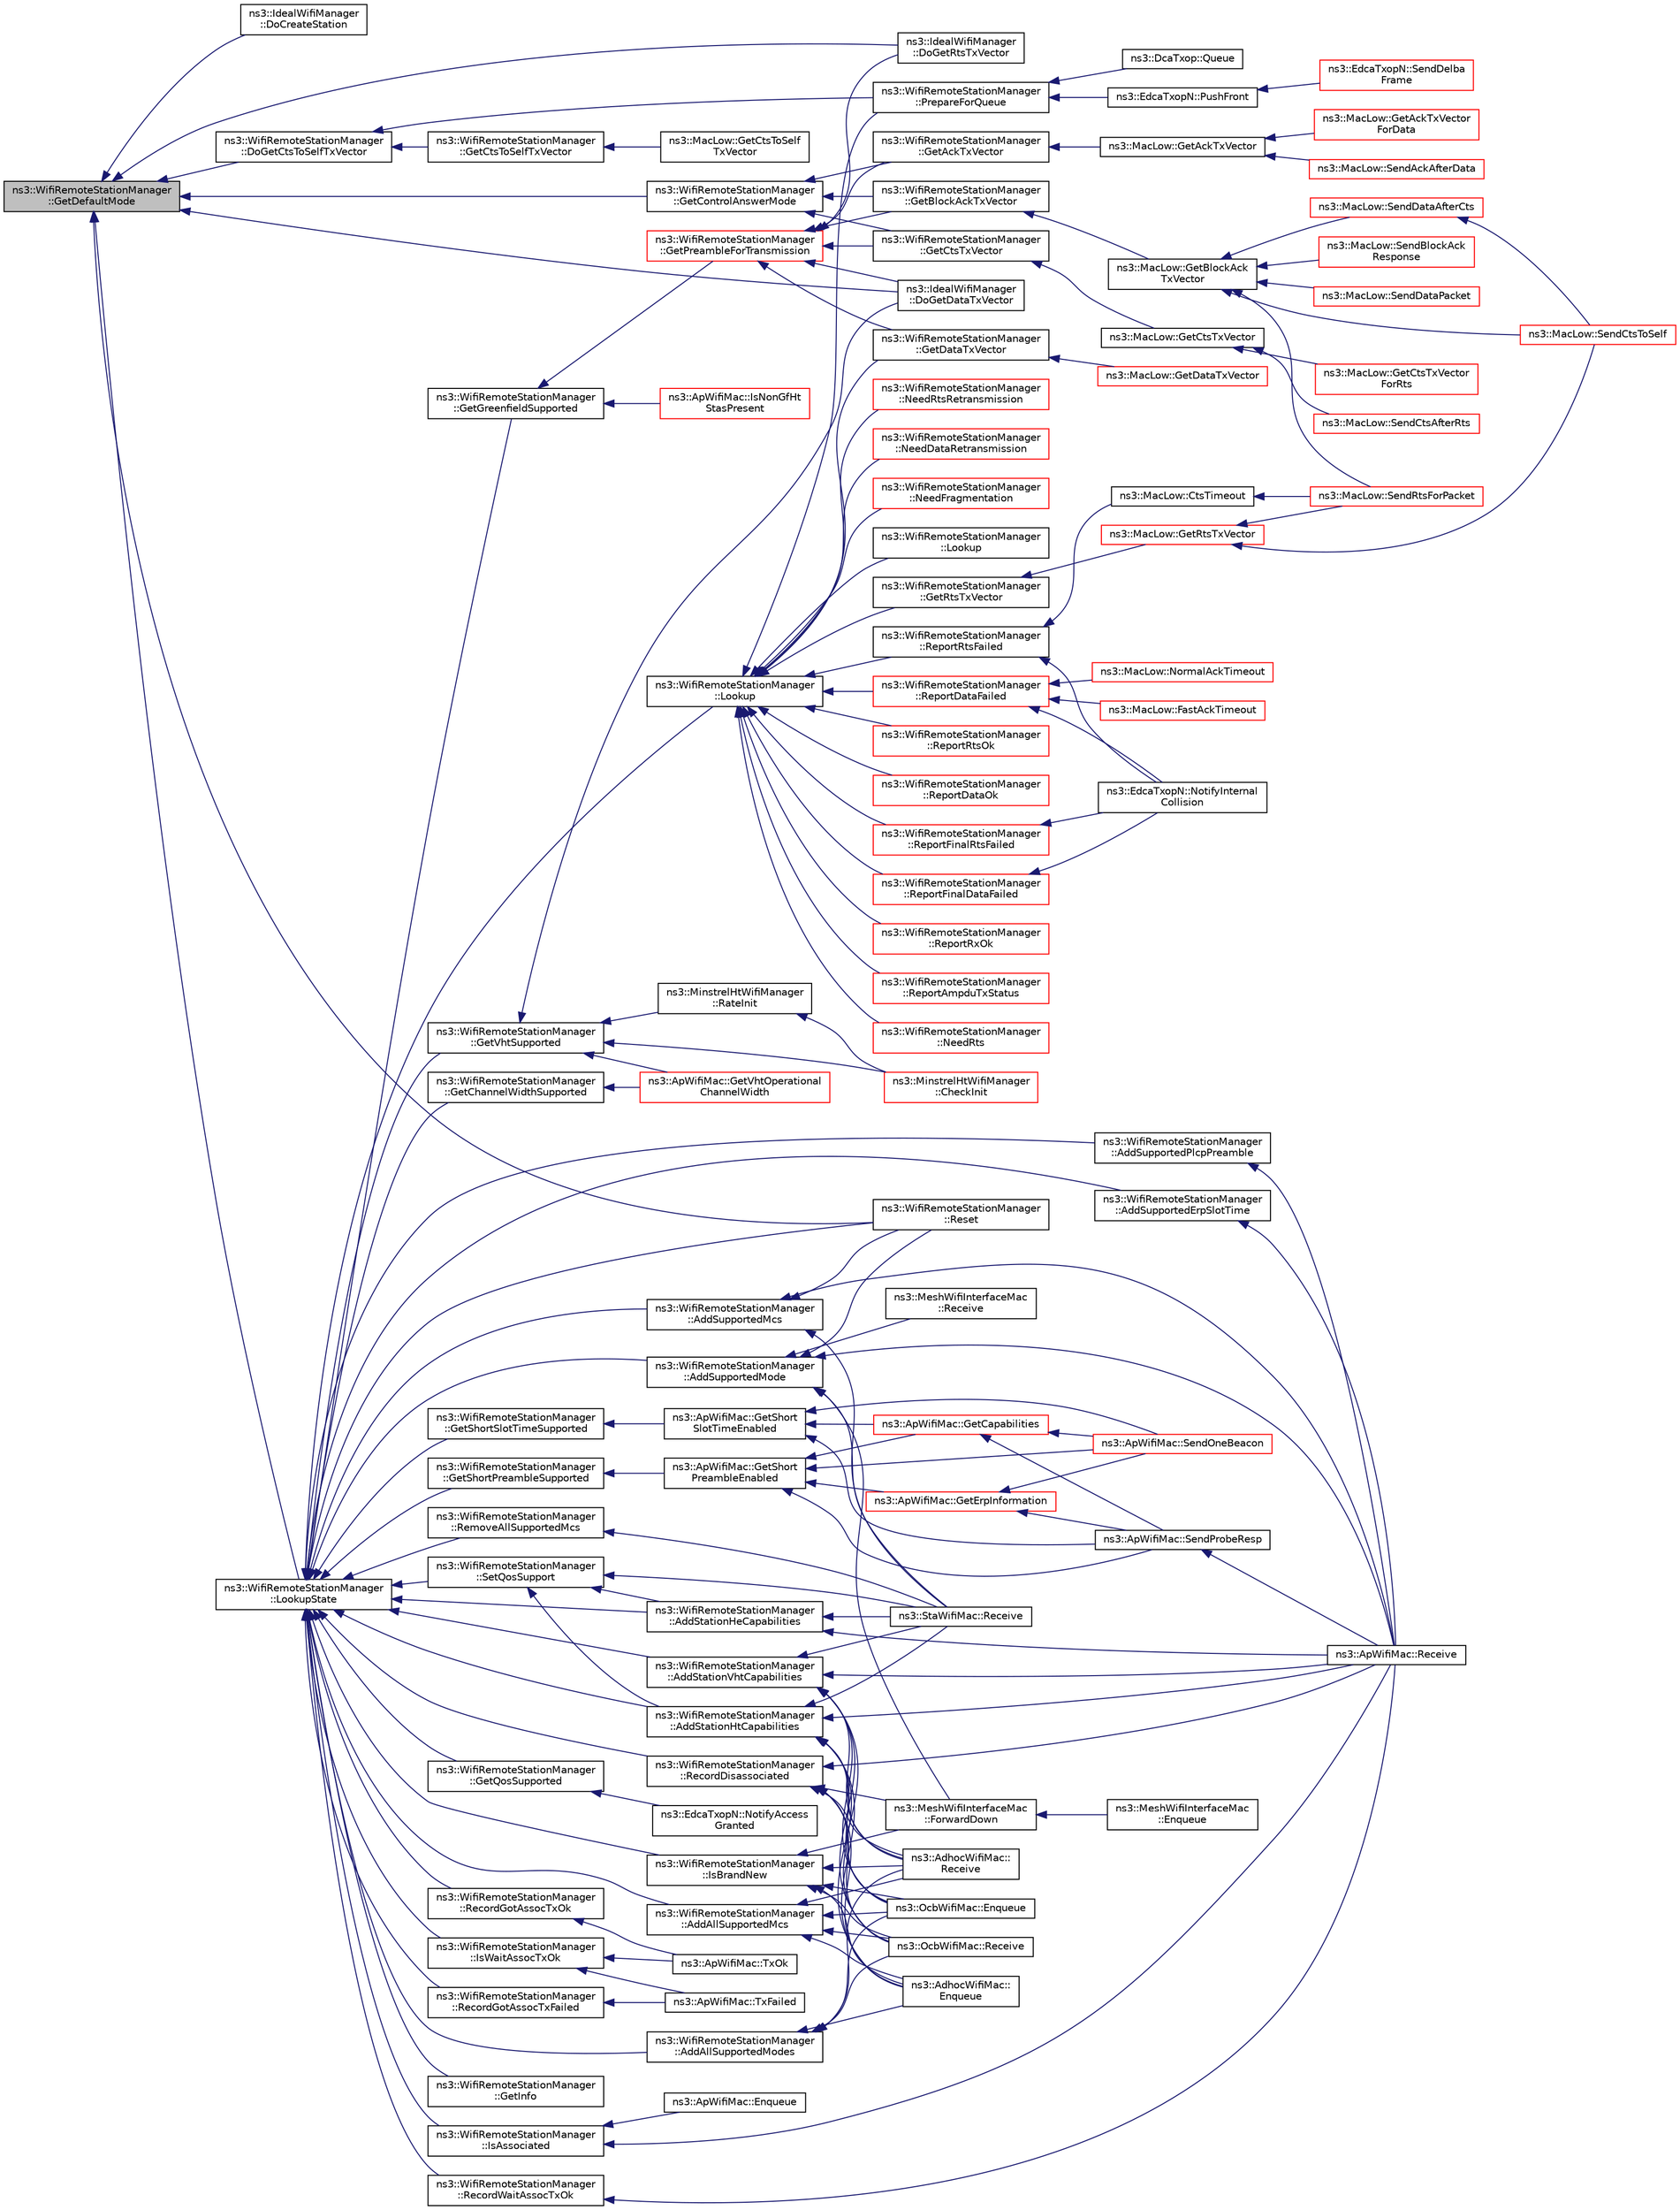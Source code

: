 digraph "ns3::WifiRemoteStationManager::GetDefaultMode"
{
  edge [fontname="Helvetica",fontsize="10",labelfontname="Helvetica",labelfontsize="10"];
  node [fontname="Helvetica",fontsize="10",shape=record];
  rankdir="LR";
  Node1 [label="ns3::WifiRemoteStationManager\l::GetDefaultMode",height=0.2,width=0.4,color="black", fillcolor="grey75", style="filled", fontcolor="black"];
  Node1 -> Node2 [dir="back",color="midnightblue",fontsize="10",style="solid"];
  Node2 [label="ns3::IdealWifiManager\l::DoCreateStation",height=0.2,width=0.4,color="black", fillcolor="white", style="filled",URL="$de/d5e/classns3_1_1IdealWifiManager.html#a9918be4b33fc15e50743ead9bb5a8d17"];
  Node1 -> Node3 [dir="back",color="midnightblue",fontsize="10",style="solid"];
  Node3 [label="ns3::IdealWifiManager\l::DoGetDataTxVector",height=0.2,width=0.4,color="black", fillcolor="white", style="filled",URL="$de/d5e/classns3_1_1IdealWifiManager.html#a2e7570eb1f5cbef1067cfb714e94218e"];
  Node1 -> Node4 [dir="back",color="midnightblue",fontsize="10",style="solid"];
  Node4 [label="ns3::IdealWifiManager\l::DoGetRtsTxVector",height=0.2,width=0.4,color="black", fillcolor="white", style="filled",URL="$de/d5e/classns3_1_1IdealWifiManager.html#ab263f9a1c04747b2c2b55774bf97854a"];
  Node1 -> Node5 [dir="back",color="midnightblue",fontsize="10",style="solid"];
  Node5 [label="ns3::WifiRemoteStationManager\l::Reset",height=0.2,width=0.4,color="black", fillcolor="white", style="filled",URL="$d6/d65/classns3_1_1WifiRemoteStationManager.html#af86b5a6762ddd264176af51442e7b3ed"];
  Node1 -> Node6 [dir="back",color="midnightblue",fontsize="10",style="solid"];
  Node6 [label="ns3::WifiRemoteStationManager\l::DoGetCtsToSelfTxVector",height=0.2,width=0.4,color="black", fillcolor="white", style="filled",URL="$d6/d65/classns3_1_1WifiRemoteStationManager.html#aa8b7470c26610407756a92a5fcb4bf4b"];
  Node6 -> Node7 [dir="back",color="midnightblue",fontsize="10",style="solid"];
  Node7 [label="ns3::WifiRemoteStationManager\l::PrepareForQueue",height=0.2,width=0.4,color="black", fillcolor="white", style="filled",URL="$d6/d65/classns3_1_1WifiRemoteStationManager.html#a4812b9abae368de05cbd1393b7053f90"];
  Node7 -> Node8 [dir="back",color="midnightblue",fontsize="10",style="solid"];
  Node8 [label="ns3::DcaTxop::Queue",height=0.2,width=0.4,color="black", fillcolor="white", style="filled",URL="$d3/d74/classns3_1_1DcaTxop.html#a81822147a9d3f8db1759e4cb5d568f7c"];
  Node7 -> Node9 [dir="back",color="midnightblue",fontsize="10",style="solid"];
  Node9 [label="ns3::EdcaTxopN::PushFront",height=0.2,width=0.4,color="black", fillcolor="white", style="filled",URL="$dc/db8/classns3_1_1EdcaTxopN.html#a4ff1922de0b92b5f6a9104b714d82c0b"];
  Node9 -> Node10 [dir="back",color="midnightblue",fontsize="10",style="solid"];
  Node10 [label="ns3::EdcaTxopN::SendDelba\lFrame",height=0.2,width=0.4,color="red", fillcolor="white", style="filled",URL="$dc/db8/classns3_1_1EdcaTxopN.html#a3a14d846328f0d5447f44d7c2f3c607e"];
  Node6 -> Node11 [dir="back",color="midnightblue",fontsize="10",style="solid"];
  Node11 [label="ns3::WifiRemoteStationManager\l::GetCtsToSelfTxVector",height=0.2,width=0.4,color="black", fillcolor="white", style="filled",URL="$d6/d65/classns3_1_1WifiRemoteStationManager.html#a927bcc3d3c01646eed7a5e9d741c243b"];
  Node11 -> Node12 [dir="back",color="midnightblue",fontsize="10",style="solid"];
  Node12 [label="ns3::MacLow::GetCtsToSelf\lTxVector",height=0.2,width=0.4,color="black", fillcolor="white", style="filled",URL="$d3/da6/classns3_1_1MacLow.html#a9602e7c5294878230767654b61e76e42"];
  Node1 -> Node13 [dir="back",color="midnightblue",fontsize="10",style="solid"];
  Node13 [label="ns3::WifiRemoteStationManager\l::GetControlAnswerMode",height=0.2,width=0.4,color="black", fillcolor="white", style="filled",URL="$d6/d65/classns3_1_1WifiRemoteStationManager.html#aa39d276e0171076b7ebc98b5cb8b0947"];
  Node13 -> Node14 [dir="back",color="midnightblue",fontsize="10",style="solid"];
  Node14 [label="ns3::WifiRemoteStationManager\l::GetCtsTxVector",height=0.2,width=0.4,color="black", fillcolor="white", style="filled",URL="$d6/d65/classns3_1_1WifiRemoteStationManager.html#ab19cddba368c52aae1b48cd7db0ddd61"];
  Node14 -> Node15 [dir="back",color="midnightblue",fontsize="10",style="solid"];
  Node15 [label="ns3::MacLow::GetCtsTxVector",height=0.2,width=0.4,color="black", fillcolor="white", style="filled",URL="$d3/da6/classns3_1_1MacLow.html#a7e8fb3caf4751fa39bc437cab3ac94f1"];
  Node15 -> Node16 [dir="back",color="midnightblue",fontsize="10",style="solid"];
  Node16 [label="ns3::MacLow::GetCtsTxVector\lForRts",height=0.2,width=0.4,color="red", fillcolor="white", style="filled",URL="$d3/da6/classns3_1_1MacLow.html#a48d2394e5fab14a60af30b3d0a145d43"];
  Node15 -> Node17 [dir="back",color="midnightblue",fontsize="10",style="solid"];
  Node17 [label="ns3::MacLow::SendCtsAfterRts",height=0.2,width=0.4,color="red", fillcolor="white", style="filled",URL="$d3/da6/classns3_1_1MacLow.html#aebcd4c3e8d64fb53af1f8a862c766e33"];
  Node13 -> Node18 [dir="back",color="midnightblue",fontsize="10",style="solid"];
  Node18 [label="ns3::WifiRemoteStationManager\l::GetAckTxVector",height=0.2,width=0.4,color="black", fillcolor="white", style="filled",URL="$d6/d65/classns3_1_1WifiRemoteStationManager.html#ab04252f5a7892bfe9c1b690e2869ca9d"];
  Node18 -> Node19 [dir="back",color="midnightblue",fontsize="10",style="solid"];
  Node19 [label="ns3::MacLow::GetAckTxVector",height=0.2,width=0.4,color="black", fillcolor="white", style="filled",URL="$d3/da6/classns3_1_1MacLow.html#aacb6b94de35df106b76d93b05d145d13"];
  Node19 -> Node20 [dir="back",color="midnightblue",fontsize="10",style="solid"];
  Node20 [label="ns3::MacLow::GetAckTxVector\lForData",height=0.2,width=0.4,color="red", fillcolor="white", style="filled",URL="$d3/da6/classns3_1_1MacLow.html#ad023756670d1e2e69b9832968e4b7029"];
  Node19 -> Node21 [dir="back",color="midnightblue",fontsize="10",style="solid"];
  Node21 [label="ns3::MacLow::SendAckAfterData",height=0.2,width=0.4,color="red", fillcolor="white", style="filled",URL="$d3/da6/classns3_1_1MacLow.html#a8db1635644b89072dfcb5fbc2330031b"];
  Node13 -> Node22 [dir="back",color="midnightblue",fontsize="10",style="solid"];
  Node22 [label="ns3::WifiRemoteStationManager\l::GetBlockAckTxVector",height=0.2,width=0.4,color="black", fillcolor="white", style="filled",URL="$d6/d65/classns3_1_1WifiRemoteStationManager.html#a178c4ab0c61a9e3b6072c1339c9880b3"];
  Node22 -> Node23 [dir="back",color="midnightblue",fontsize="10",style="solid"];
  Node23 [label="ns3::MacLow::GetBlockAck\lTxVector",height=0.2,width=0.4,color="black", fillcolor="white", style="filled",URL="$d3/da6/classns3_1_1MacLow.html#a6274c3c4a5b90a6f448cc45e89950255"];
  Node23 -> Node24 [dir="back",color="midnightblue",fontsize="10",style="solid"];
  Node24 [label="ns3::MacLow::SendRtsForPacket",height=0.2,width=0.4,color="red", fillcolor="white", style="filled",URL="$d3/da6/classns3_1_1MacLow.html#ac472702b866a51ea2dfb7637381897aa"];
  Node23 -> Node25 [dir="back",color="midnightblue",fontsize="10",style="solid"];
  Node25 [label="ns3::MacLow::SendDataPacket",height=0.2,width=0.4,color="red", fillcolor="white", style="filled",URL="$d3/da6/classns3_1_1MacLow.html#ab177d7c7ba53c56f91612114412914bf"];
  Node23 -> Node26 [dir="back",color="midnightblue",fontsize="10",style="solid"];
  Node26 [label="ns3::MacLow::SendCtsToSelf",height=0.2,width=0.4,color="red", fillcolor="white", style="filled",URL="$d3/da6/classns3_1_1MacLow.html#a209c346576d367ef16cfa1cfdefff909"];
  Node23 -> Node27 [dir="back",color="midnightblue",fontsize="10",style="solid"];
  Node27 [label="ns3::MacLow::SendDataAfterCts",height=0.2,width=0.4,color="red", fillcolor="white", style="filled",URL="$d3/da6/classns3_1_1MacLow.html#a063bab2ef4e7320a3f8cfa9890090ab6"];
  Node27 -> Node26 [dir="back",color="midnightblue",fontsize="10",style="solid"];
  Node23 -> Node28 [dir="back",color="midnightblue",fontsize="10",style="solid"];
  Node28 [label="ns3::MacLow::SendBlockAck\lResponse",height=0.2,width=0.4,color="red", fillcolor="white", style="filled",URL="$d3/da6/classns3_1_1MacLow.html#a85c374be43ba3bd52fd1ad6efdfef6c6"];
  Node1 -> Node29 [dir="back",color="midnightblue",fontsize="10",style="solid"];
  Node29 [label="ns3::WifiRemoteStationManager\l::LookupState",height=0.2,width=0.4,color="black", fillcolor="white", style="filled",URL="$d6/d65/classns3_1_1WifiRemoteStationManager.html#aa92633f587338f32789e9210c82c6815"];
  Node29 -> Node5 [dir="back",color="midnightblue",fontsize="10",style="solid"];
  Node29 -> Node30 [dir="back",color="midnightblue",fontsize="10",style="solid"];
  Node30 [label="ns3::WifiRemoteStationManager\l::AddSupportedPlcpPreamble",height=0.2,width=0.4,color="black", fillcolor="white", style="filled",URL="$d6/d65/classns3_1_1WifiRemoteStationManager.html#a87909d301ec356d94d625e41d7015e5a"];
  Node30 -> Node31 [dir="back",color="midnightblue",fontsize="10",style="solid"];
  Node31 [label="ns3::ApWifiMac::Receive",height=0.2,width=0.4,color="black", fillcolor="white", style="filled",URL="$d0/d51/classns3_1_1ApWifiMac.html#ab7e832f29bf91319e3ecdf0de7d5d598"];
  Node29 -> Node32 [dir="back",color="midnightblue",fontsize="10",style="solid"];
  Node32 [label="ns3::WifiRemoteStationManager\l::AddSupportedErpSlotTime",height=0.2,width=0.4,color="black", fillcolor="white", style="filled",URL="$d6/d65/classns3_1_1WifiRemoteStationManager.html#ad6f363b975424a99e6190d04078408e5"];
  Node32 -> Node31 [dir="back",color="midnightblue",fontsize="10",style="solid"];
  Node29 -> Node33 [dir="back",color="midnightblue",fontsize="10",style="solid"];
  Node33 [label="ns3::WifiRemoteStationManager\l::AddSupportedMode",height=0.2,width=0.4,color="black", fillcolor="white", style="filled",URL="$d6/d65/classns3_1_1WifiRemoteStationManager.html#a90f4d6b042c2692493446d36a3de799f"];
  Node33 -> Node34 [dir="back",color="midnightblue",fontsize="10",style="solid"];
  Node34 [label="ns3::MeshWifiInterfaceMac\l::ForwardDown",height=0.2,width=0.4,color="black", fillcolor="white", style="filled",URL="$d0/dd8/classns3_1_1MeshWifiInterfaceMac.html#ae8b4803a5031cf433ca13857ac6b3e93",tooltip="Send frame. Frame is supposed to be tagged by routing information. "];
  Node34 -> Node35 [dir="back",color="midnightblue",fontsize="10",style="solid"];
  Node35 [label="ns3::MeshWifiInterfaceMac\l::Enqueue",height=0.2,width=0.4,color="black", fillcolor="white", style="filled",URL="$d0/dd8/classns3_1_1MeshWifiInterfaceMac.html#a422554d3fcb60a5457db577d448cb608"];
  Node33 -> Node36 [dir="back",color="midnightblue",fontsize="10",style="solid"];
  Node36 [label="ns3::MeshWifiInterfaceMac\l::Receive",height=0.2,width=0.4,color="black", fillcolor="white", style="filled",URL="$d0/dd8/classns3_1_1MeshWifiInterfaceMac.html#a94acc69d8deb51faba4875f9df00b8c1",tooltip="Frame receive handler. "];
  Node33 -> Node31 [dir="back",color="midnightblue",fontsize="10",style="solid"];
  Node33 -> Node37 [dir="back",color="midnightblue",fontsize="10",style="solid"];
  Node37 [label="ns3::StaWifiMac::Receive",height=0.2,width=0.4,color="black", fillcolor="white", style="filled",URL="$de/dbf/classns3_1_1StaWifiMac.html#ac11352c9502acc4b612224fc172c28f8"];
  Node33 -> Node5 [dir="back",color="midnightblue",fontsize="10",style="solid"];
  Node29 -> Node38 [dir="back",color="midnightblue",fontsize="10",style="solid"];
  Node38 [label="ns3::WifiRemoteStationManager\l::AddAllSupportedModes",height=0.2,width=0.4,color="black", fillcolor="white", style="filled",URL="$d6/d65/classns3_1_1WifiRemoteStationManager.html#a4820bca619f254af7ff3ea2990563dbe"];
  Node38 -> Node39 [dir="back",color="midnightblue",fontsize="10",style="solid"];
  Node39 [label="ns3::OcbWifiMac::Enqueue",height=0.2,width=0.4,color="black", fillcolor="white", style="filled",URL="$d0/dd1/classns3_1_1OcbWifiMac.html#a0e2d6d1c5841a46d5649a9b31cf9d51c"];
  Node38 -> Node40 [dir="back",color="midnightblue",fontsize="10",style="solid"];
  Node40 [label="ns3::OcbWifiMac::Receive",height=0.2,width=0.4,color="black", fillcolor="white", style="filled",URL="$d0/dd1/classns3_1_1OcbWifiMac.html#ad025b0fd981998bf3c527a9c4a719962"];
  Node38 -> Node41 [dir="back",color="midnightblue",fontsize="10",style="solid"];
  Node41 [label="ns3::AdhocWifiMac::\lEnqueue",height=0.2,width=0.4,color="black", fillcolor="white", style="filled",URL="$da/dec/classns3_1_1AdhocWifiMac.html#a743d39d87f61965d34d41292b0650b87"];
  Node38 -> Node42 [dir="back",color="midnightblue",fontsize="10",style="solid"];
  Node42 [label="ns3::AdhocWifiMac::\lReceive",height=0.2,width=0.4,color="black", fillcolor="white", style="filled",URL="$da/dec/classns3_1_1AdhocWifiMac.html#a5abc017d64f109b0599e9cc123cbfeb8"];
  Node29 -> Node43 [dir="back",color="midnightblue",fontsize="10",style="solid"];
  Node43 [label="ns3::WifiRemoteStationManager\l::AddAllSupportedMcs",height=0.2,width=0.4,color="black", fillcolor="white", style="filled",URL="$d6/d65/classns3_1_1WifiRemoteStationManager.html#a284f2ff0fb0cde5c8b08a3671712de58"];
  Node43 -> Node39 [dir="back",color="midnightblue",fontsize="10",style="solid"];
  Node43 -> Node40 [dir="back",color="midnightblue",fontsize="10",style="solid"];
  Node43 -> Node41 [dir="back",color="midnightblue",fontsize="10",style="solid"];
  Node43 -> Node42 [dir="back",color="midnightblue",fontsize="10",style="solid"];
  Node29 -> Node44 [dir="back",color="midnightblue",fontsize="10",style="solid"];
  Node44 [label="ns3::WifiRemoteStationManager\l::RemoveAllSupportedMcs",height=0.2,width=0.4,color="black", fillcolor="white", style="filled",URL="$d6/d65/classns3_1_1WifiRemoteStationManager.html#a56e6fa217c536de55870bbb7166501c7"];
  Node44 -> Node37 [dir="back",color="midnightblue",fontsize="10",style="solid"];
  Node29 -> Node45 [dir="back",color="midnightblue",fontsize="10",style="solid"];
  Node45 [label="ns3::WifiRemoteStationManager\l::AddSupportedMcs",height=0.2,width=0.4,color="black", fillcolor="white", style="filled",URL="$d6/d65/classns3_1_1WifiRemoteStationManager.html#a4fd51c027afacdfa7225346d6d88c6b3"];
  Node45 -> Node31 [dir="back",color="midnightblue",fontsize="10",style="solid"];
  Node45 -> Node37 [dir="back",color="midnightblue",fontsize="10",style="solid"];
  Node45 -> Node5 [dir="back",color="midnightblue",fontsize="10",style="solid"];
  Node29 -> Node46 [dir="back",color="midnightblue",fontsize="10",style="solid"];
  Node46 [label="ns3::WifiRemoteStationManager\l::GetShortPreambleSupported",height=0.2,width=0.4,color="black", fillcolor="white", style="filled",URL="$d6/d65/classns3_1_1WifiRemoteStationManager.html#a75da15b749baf80b44aa5435d2747d9e"];
  Node46 -> Node47 [dir="back",color="midnightblue",fontsize="10",style="solid"];
  Node47 [label="ns3::ApWifiMac::GetShort\lPreambleEnabled",height=0.2,width=0.4,color="black", fillcolor="white", style="filled",URL="$d0/d51/classns3_1_1ApWifiMac.html#a19ae41add0c00c244c7a66adf523b445"];
  Node47 -> Node48 [dir="back",color="midnightblue",fontsize="10",style="solid"];
  Node48 [label="ns3::ApWifiMac::GetCapabilities",height=0.2,width=0.4,color="red", fillcolor="white", style="filled",URL="$d0/d51/classns3_1_1ApWifiMac.html#a5794cfc6ec6c72f335b36f302a83178a"];
  Node48 -> Node49 [dir="back",color="midnightblue",fontsize="10",style="solid"];
  Node49 [label="ns3::ApWifiMac::SendProbeResp",height=0.2,width=0.4,color="black", fillcolor="white", style="filled",URL="$d0/d51/classns3_1_1ApWifiMac.html#a0a9fcbd87326c5c56644deb3504038df"];
  Node49 -> Node31 [dir="back",color="midnightblue",fontsize="10",style="solid"];
  Node48 -> Node50 [dir="back",color="midnightblue",fontsize="10",style="solid"];
  Node50 [label="ns3::ApWifiMac::SendOneBeacon",height=0.2,width=0.4,color="red", fillcolor="white", style="filled",URL="$d0/d51/classns3_1_1ApWifiMac.html#a6c8cbc0fc95f3eaf4840d4ffcf78fac5"];
  Node47 -> Node51 [dir="back",color="midnightblue",fontsize="10",style="solid"];
  Node51 [label="ns3::ApWifiMac::GetErpInformation",height=0.2,width=0.4,color="red", fillcolor="white", style="filled",URL="$d0/d51/classns3_1_1ApWifiMac.html#ae88a116a1cdc0895105765b2c27e2f1a"];
  Node51 -> Node49 [dir="back",color="midnightblue",fontsize="10",style="solid"];
  Node51 -> Node50 [dir="back",color="midnightblue",fontsize="10",style="solid"];
  Node47 -> Node49 [dir="back",color="midnightblue",fontsize="10",style="solid"];
  Node47 -> Node50 [dir="back",color="midnightblue",fontsize="10",style="solid"];
  Node29 -> Node52 [dir="back",color="midnightblue",fontsize="10",style="solid"];
  Node52 [label="ns3::WifiRemoteStationManager\l::GetShortSlotTimeSupported",height=0.2,width=0.4,color="black", fillcolor="white", style="filled",URL="$d6/d65/classns3_1_1WifiRemoteStationManager.html#a62ea37f7c34915c72a51cfcde22ea4ae"];
  Node52 -> Node53 [dir="back",color="midnightblue",fontsize="10",style="solid"];
  Node53 [label="ns3::ApWifiMac::GetShort\lSlotTimeEnabled",height=0.2,width=0.4,color="black", fillcolor="white", style="filled",URL="$d0/d51/classns3_1_1ApWifiMac.html#abc972d9a628f6b50b27a05b1e464bbcd"];
  Node53 -> Node48 [dir="back",color="midnightblue",fontsize="10",style="solid"];
  Node53 -> Node49 [dir="back",color="midnightblue",fontsize="10",style="solid"];
  Node53 -> Node50 [dir="back",color="midnightblue",fontsize="10",style="solid"];
  Node29 -> Node54 [dir="back",color="midnightblue",fontsize="10",style="solid"];
  Node54 [label="ns3::WifiRemoteStationManager\l::GetQosSupported",height=0.2,width=0.4,color="black", fillcolor="white", style="filled",URL="$d6/d65/classns3_1_1WifiRemoteStationManager.html#aee39e3617762c83709a7a88a7bfad318"];
  Node54 -> Node55 [dir="back",color="midnightblue",fontsize="10",style="solid"];
  Node55 [label="ns3::EdcaTxopN::NotifyAccess\lGranted",height=0.2,width=0.4,color="black", fillcolor="white", style="filled",URL="$dc/db8/classns3_1_1EdcaTxopN.html#afeba080a6bf7d6074227e10321d1683d"];
  Node29 -> Node56 [dir="back",color="midnightblue",fontsize="10",style="solid"];
  Node56 [label="ns3::WifiRemoteStationManager\l::IsBrandNew",height=0.2,width=0.4,color="black", fillcolor="white", style="filled",URL="$d6/d65/classns3_1_1WifiRemoteStationManager.html#a7545940536c6520140bc7ff44b952d5d"];
  Node56 -> Node34 [dir="back",color="midnightblue",fontsize="10",style="solid"];
  Node56 -> Node39 [dir="back",color="midnightblue",fontsize="10",style="solid"];
  Node56 -> Node40 [dir="back",color="midnightblue",fontsize="10",style="solid"];
  Node56 -> Node41 [dir="back",color="midnightblue",fontsize="10",style="solid"];
  Node56 -> Node42 [dir="back",color="midnightblue",fontsize="10",style="solid"];
  Node29 -> Node57 [dir="back",color="midnightblue",fontsize="10",style="solid"];
  Node57 [label="ns3::WifiRemoteStationManager\l::IsAssociated",height=0.2,width=0.4,color="black", fillcolor="white", style="filled",URL="$d6/d65/classns3_1_1WifiRemoteStationManager.html#a1c3e9d6c0ca04ccb08793d034d9d156f"];
  Node57 -> Node58 [dir="back",color="midnightblue",fontsize="10",style="solid"];
  Node58 [label="ns3::ApWifiMac::Enqueue",height=0.2,width=0.4,color="black", fillcolor="white", style="filled",URL="$d0/d51/classns3_1_1ApWifiMac.html#a794a21315279c5b464be5af21f3352cb"];
  Node57 -> Node31 [dir="back",color="midnightblue",fontsize="10",style="solid"];
  Node29 -> Node59 [dir="back",color="midnightblue",fontsize="10",style="solid"];
  Node59 [label="ns3::WifiRemoteStationManager\l::IsWaitAssocTxOk",height=0.2,width=0.4,color="black", fillcolor="white", style="filled",URL="$d6/d65/classns3_1_1WifiRemoteStationManager.html#a6c528a30dc8733c17a928d645628369a"];
  Node59 -> Node60 [dir="back",color="midnightblue",fontsize="10",style="solid"];
  Node60 [label="ns3::ApWifiMac::TxOk",height=0.2,width=0.4,color="black", fillcolor="white", style="filled",URL="$d0/d51/classns3_1_1ApWifiMac.html#a42c321554bcf340cf7d3da46ad95b836"];
  Node59 -> Node61 [dir="back",color="midnightblue",fontsize="10",style="solid"];
  Node61 [label="ns3::ApWifiMac::TxFailed",height=0.2,width=0.4,color="black", fillcolor="white", style="filled",URL="$d0/d51/classns3_1_1ApWifiMac.html#aecabca257eb2b43205eeefd63d09de95"];
  Node29 -> Node62 [dir="back",color="midnightblue",fontsize="10",style="solid"];
  Node62 [label="ns3::WifiRemoteStationManager\l::RecordWaitAssocTxOk",height=0.2,width=0.4,color="black", fillcolor="white", style="filled",URL="$d6/d65/classns3_1_1WifiRemoteStationManager.html#a884385355dee42ba3eed2757bc485ac8"];
  Node62 -> Node31 [dir="back",color="midnightblue",fontsize="10",style="solid"];
  Node29 -> Node63 [dir="back",color="midnightblue",fontsize="10",style="solid"];
  Node63 [label="ns3::WifiRemoteStationManager\l::RecordGotAssocTxOk",height=0.2,width=0.4,color="black", fillcolor="white", style="filled",URL="$d6/d65/classns3_1_1WifiRemoteStationManager.html#a8c61f2f22d687bcb7eff7c5342906005"];
  Node63 -> Node60 [dir="back",color="midnightblue",fontsize="10",style="solid"];
  Node29 -> Node64 [dir="back",color="midnightblue",fontsize="10",style="solid"];
  Node64 [label="ns3::WifiRemoteStationManager\l::RecordGotAssocTxFailed",height=0.2,width=0.4,color="black", fillcolor="white", style="filled",URL="$d6/d65/classns3_1_1WifiRemoteStationManager.html#ae84c9b8961758783f13640e2300aab83"];
  Node64 -> Node61 [dir="back",color="midnightblue",fontsize="10",style="solid"];
  Node29 -> Node65 [dir="back",color="midnightblue",fontsize="10",style="solid"];
  Node65 [label="ns3::WifiRemoteStationManager\l::RecordDisassociated",height=0.2,width=0.4,color="black", fillcolor="white", style="filled",URL="$d6/d65/classns3_1_1WifiRemoteStationManager.html#abcb92c63342aed2603c1dfb131e0fe8a"];
  Node65 -> Node34 [dir="back",color="midnightblue",fontsize="10",style="solid"];
  Node65 -> Node39 [dir="back",color="midnightblue",fontsize="10",style="solid"];
  Node65 -> Node40 [dir="back",color="midnightblue",fontsize="10",style="solid"];
  Node65 -> Node41 [dir="back",color="midnightblue",fontsize="10",style="solid"];
  Node65 -> Node42 [dir="back",color="midnightblue",fontsize="10",style="solid"];
  Node65 -> Node31 [dir="back",color="midnightblue",fontsize="10",style="solid"];
  Node29 -> Node66 [dir="back",color="midnightblue",fontsize="10",style="solid"];
  Node66 [label="ns3::WifiRemoteStationManager\l::GetInfo",height=0.2,width=0.4,color="black", fillcolor="white", style="filled",URL="$d6/d65/classns3_1_1WifiRemoteStationManager.html#a82c4d3a97fc01fd7ffdd828f6292062d"];
  Node29 -> Node67 [dir="back",color="midnightblue",fontsize="10",style="solid"];
  Node67 [label="ns3::WifiRemoteStationManager\l::Lookup",height=0.2,width=0.4,color="black", fillcolor="white", style="filled",URL="$d6/d65/classns3_1_1WifiRemoteStationManager.html#a30e6f16aff4b23cec95e3086faad7983"];
  Node67 -> Node7 [dir="back",color="midnightblue",fontsize="10",style="solid"];
  Node67 -> Node68 [dir="back",color="midnightblue",fontsize="10",style="solid"];
  Node68 [label="ns3::WifiRemoteStationManager\l::GetDataTxVector",height=0.2,width=0.4,color="black", fillcolor="white", style="filled",URL="$d6/d65/classns3_1_1WifiRemoteStationManager.html#ad81efbe48611977c8cea482721fd823b"];
  Node68 -> Node69 [dir="back",color="midnightblue",fontsize="10",style="solid"];
  Node69 [label="ns3::MacLow::GetDataTxVector",height=0.2,width=0.4,color="red", fillcolor="white", style="filled",URL="$d3/da6/classns3_1_1MacLow.html#a04bad04eade9ff1de0940b01c5bcf514"];
  Node67 -> Node70 [dir="back",color="midnightblue",fontsize="10",style="solid"];
  Node70 [label="ns3::WifiRemoteStationManager\l::GetRtsTxVector",height=0.2,width=0.4,color="black", fillcolor="white", style="filled",URL="$d6/d65/classns3_1_1WifiRemoteStationManager.html#a0f4f6984f11037508c46a1af90508a34"];
  Node70 -> Node71 [dir="back",color="midnightblue",fontsize="10",style="solid"];
  Node71 [label="ns3::MacLow::GetRtsTxVector",height=0.2,width=0.4,color="red", fillcolor="white", style="filled",URL="$d3/da6/classns3_1_1MacLow.html#ac6133f8084d7d290687da468665e36a0"];
  Node71 -> Node24 [dir="back",color="midnightblue",fontsize="10",style="solid"];
  Node71 -> Node26 [dir="back",color="midnightblue",fontsize="10",style="solid"];
  Node67 -> Node72 [dir="back",color="midnightblue",fontsize="10",style="solid"];
  Node72 [label="ns3::WifiRemoteStationManager\l::ReportRtsFailed",height=0.2,width=0.4,color="black", fillcolor="white", style="filled",URL="$d6/d65/classns3_1_1WifiRemoteStationManager.html#ad3844da681fd76f907293f5ff45187ec"];
  Node72 -> Node73 [dir="back",color="midnightblue",fontsize="10",style="solid"];
  Node73 [label="ns3::EdcaTxopN::NotifyInternal\lCollision",height=0.2,width=0.4,color="black", fillcolor="white", style="filled",URL="$dc/db8/classns3_1_1EdcaTxopN.html#a900ab43f62b74939c62121562d1969e2"];
  Node72 -> Node74 [dir="back",color="midnightblue",fontsize="10",style="solid"];
  Node74 [label="ns3::MacLow::CtsTimeout",height=0.2,width=0.4,color="black", fillcolor="white", style="filled",URL="$d3/da6/classns3_1_1MacLow.html#a35adb9b4c7f1035da2cb080289ba9cf7"];
  Node74 -> Node24 [dir="back",color="midnightblue",fontsize="10",style="solid"];
  Node67 -> Node75 [dir="back",color="midnightblue",fontsize="10",style="solid"];
  Node75 [label="ns3::WifiRemoteStationManager\l::ReportDataFailed",height=0.2,width=0.4,color="red", fillcolor="white", style="filled",URL="$d6/d65/classns3_1_1WifiRemoteStationManager.html#a36ca84ae0bbcd9b95cc353a568023e8b"];
  Node75 -> Node73 [dir="back",color="midnightblue",fontsize="10",style="solid"];
  Node75 -> Node76 [dir="back",color="midnightblue",fontsize="10",style="solid"];
  Node76 [label="ns3::MacLow::NormalAckTimeout",height=0.2,width=0.4,color="red", fillcolor="white", style="filled",URL="$d3/da6/classns3_1_1MacLow.html#a4d730ac2acea66982b4d257e06e22387"];
  Node75 -> Node77 [dir="back",color="midnightblue",fontsize="10",style="solid"];
  Node77 [label="ns3::MacLow::FastAckTimeout",height=0.2,width=0.4,color="red", fillcolor="white", style="filled",URL="$d3/da6/classns3_1_1MacLow.html#aa893a4401552fa384df6195578013b45"];
  Node67 -> Node78 [dir="back",color="midnightblue",fontsize="10",style="solid"];
  Node78 [label="ns3::WifiRemoteStationManager\l::ReportRtsOk",height=0.2,width=0.4,color="red", fillcolor="white", style="filled",URL="$d6/d65/classns3_1_1WifiRemoteStationManager.html#a2425bdf15c98334f1714c75111725fa3"];
  Node67 -> Node79 [dir="back",color="midnightblue",fontsize="10",style="solid"];
  Node79 [label="ns3::WifiRemoteStationManager\l::ReportDataOk",height=0.2,width=0.4,color="red", fillcolor="white", style="filled",URL="$d6/d65/classns3_1_1WifiRemoteStationManager.html#a38c1f44b154a85d4989efa5791aeac04"];
  Node67 -> Node80 [dir="back",color="midnightblue",fontsize="10",style="solid"];
  Node80 [label="ns3::WifiRemoteStationManager\l::ReportFinalRtsFailed",height=0.2,width=0.4,color="red", fillcolor="white", style="filled",URL="$d6/d65/classns3_1_1WifiRemoteStationManager.html#ab47024978076386cbfe3f0235bba742b"];
  Node80 -> Node73 [dir="back",color="midnightblue",fontsize="10",style="solid"];
  Node67 -> Node81 [dir="back",color="midnightblue",fontsize="10",style="solid"];
  Node81 [label="ns3::WifiRemoteStationManager\l::ReportFinalDataFailed",height=0.2,width=0.4,color="red", fillcolor="white", style="filled",URL="$d6/d65/classns3_1_1WifiRemoteStationManager.html#a816830f6f7c76615b6f0066f3c5809bd"];
  Node81 -> Node73 [dir="back",color="midnightblue",fontsize="10",style="solid"];
  Node67 -> Node82 [dir="back",color="midnightblue",fontsize="10",style="solid"];
  Node82 [label="ns3::WifiRemoteStationManager\l::ReportRxOk",height=0.2,width=0.4,color="red", fillcolor="white", style="filled",URL="$d6/d65/classns3_1_1WifiRemoteStationManager.html#a58e79dd3960c03fdd28ee8c0dde03d8f"];
  Node67 -> Node83 [dir="back",color="midnightblue",fontsize="10",style="solid"];
  Node83 [label="ns3::WifiRemoteStationManager\l::ReportAmpduTxStatus",height=0.2,width=0.4,color="red", fillcolor="white", style="filled",URL="$d6/d65/classns3_1_1WifiRemoteStationManager.html#a9630acb259fe192dfd7606fd459c9cdc"];
  Node67 -> Node84 [dir="back",color="midnightblue",fontsize="10",style="solid"];
  Node84 [label="ns3::WifiRemoteStationManager\l::NeedRts",height=0.2,width=0.4,color="red", fillcolor="white", style="filled",URL="$d6/d65/classns3_1_1WifiRemoteStationManager.html#a1552c041e2344e355e9a28859054db27"];
  Node67 -> Node85 [dir="back",color="midnightblue",fontsize="10",style="solid"];
  Node85 [label="ns3::WifiRemoteStationManager\l::NeedRtsRetransmission",height=0.2,width=0.4,color="red", fillcolor="white", style="filled",URL="$d6/d65/classns3_1_1WifiRemoteStationManager.html#aca800de3a5d9c62f17ddf1ffb702f105"];
  Node67 -> Node86 [dir="back",color="midnightblue",fontsize="10",style="solid"];
  Node86 [label="ns3::WifiRemoteStationManager\l::NeedDataRetransmission",height=0.2,width=0.4,color="red", fillcolor="white", style="filled",URL="$d6/d65/classns3_1_1WifiRemoteStationManager.html#a7f47c104a6e3f80732c61dec885f509e"];
  Node67 -> Node87 [dir="back",color="midnightblue",fontsize="10",style="solid"];
  Node87 [label="ns3::WifiRemoteStationManager\l::NeedFragmentation",height=0.2,width=0.4,color="red", fillcolor="white", style="filled",URL="$d6/d65/classns3_1_1WifiRemoteStationManager.html#a42ff3d9a0bf8c3e612271a317aa052be"];
  Node67 -> Node88 [dir="back",color="midnightblue",fontsize="10",style="solid"];
  Node88 [label="ns3::WifiRemoteStationManager\l::Lookup",height=0.2,width=0.4,color="black", fillcolor="white", style="filled",URL="$d6/d65/classns3_1_1WifiRemoteStationManager.html#a77a1d5f91746b497f197d95b3e6c14a7",tooltip="Find a remote station by its remote address and TID taken from MAC header. "];
  Node29 -> Node89 [dir="back",color="midnightblue",fontsize="10",style="solid"];
  Node89 [label="ns3::WifiRemoteStationManager\l::SetQosSupport",height=0.2,width=0.4,color="black", fillcolor="white", style="filled",URL="$d6/d65/classns3_1_1WifiRemoteStationManager.html#a8146d57b94ed85447d28a3f66e24d45b"];
  Node89 -> Node37 [dir="back",color="midnightblue",fontsize="10",style="solid"];
  Node89 -> Node90 [dir="back",color="midnightblue",fontsize="10",style="solid"];
  Node90 [label="ns3::WifiRemoteStationManager\l::AddStationHtCapabilities",height=0.2,width=0.4,color="black", fillcolor="white", style="filled",URL="$d6/d65/classns3_1_1WifiRemoteStationManager.html#ae78d843a98a66ff2d8584da8ed189b4d"];
  Node90 -> Node39 [dir="back",color="midnightblue",fontsize="10",style="solid"];
  Node90 -> Node40 [dir="back",color="midnightblue",fontsize="10",style="solid"];
  Node90 -> Node41 [dir="back",color="midnightblue",fontsize="10",style="solid"];
  Node90 -> Node42 [dir="back",color="midnightblue",fontsize="10",style="solid"];
  Node90 -> Node31 [dir="back",color="midnightblue",fontsize="10",style="solid"];
  Node90 -> Node37 [dir="back",color="midnightblue",fontsize="10",style="solid"];
  Node89 -> Node91 [dir="back",color="midnightblue",fontsize="10",style="solid"];
  Node91 [label="ns3::WifiRemoteStationManager\l::AddStationHeCapabilities",height=0.2,width=0.4,color="black", fillcolor="white", style="filled",URL="$d6/d65/classns3_1_1WifiRemoteStationManager.html#a948fccf8ed2cb0dcfaa73784ec35db8e"];
  Node91 -> Node31 [dir="back",color="midnightblue",fontsize="10",style="solid"];
  Node91 -> Node37 [dir="back",color="midnightblue",fontsize="10",style="solid"];
  Node29 -> Node90 [dir="back",color="midnightblue",fontsize="10",style="solid"];
  Node29 -> Node92 [dir="back",color="midnightblue",fontsize="10",style="solid"];
  Node92 [label="ns3::WifiRemoteStationManager\l::AddStationVhtCapabilities",height=0.2,width=0.4,color="black", fillcolor="white", style="filled",URL="$d6/d65/classns3_1_1WifiRemoteStationManager.html#a52b9e283f99e113cba95afbc2acea72b"];
  Node92 -> Node39 [dir="back",color="midnightblue",fontsize="10",style="solid"];
  Node92 -> Node40 [dir="back",color="midnightblue",fontsize="10",style="solid"];
  Node92 -> Node41 [dir="back",color="midnightblue",fontsize="10",style="solid"];
  Node92 -> Node42 [dir="back",color="midnightblue",fontsize="10",style="solid"];
  Node92 -> Node31 [dir="back",color="midnightblue",fontsize="10",style="solid"];
  Node92 -> Node37 [dir="back",color="midnightblue",fontsize="10",style="solid"];
  Node29 -> Node91 [dir="back",color="midnightblue",fontsize="10",style="solid"];
  Node29 -> Node93 [dir="back",color="midnightblue",fontsize="10",style="solid"];
  Node93 [label="ns3::WifiRemoteStationManager\l::GetGreenfieldSupported",height=0.2,width=0.4,color="black", fillcolor="white", style="filled",URL="$d6/d65/classns3_1_1WifiRemoteStationManager.html#ad7e8b1cf473b5ce4a593d6dff8e038d1"];
  Node93 -> Node94 [dir="back",color="midnightblue",fontsize="10",style="solid"];
  Node94 [label="ns3::ApWifiMac::IsNonGfHt\lStasPresent",height=0.2,width=0.4,color="red", fillcolor="white", style="filled",URL="$d0/d51/classns3_1_1ApWifiMac.html#a402b8852eba84458667b666df75b589f"];
  Node93 -> Node95 [dir="back",color="midnightblue",fontsize="10",style="solid"];
  Node95 [label="ns3::WifiRemoteStationManager\l::GetPreambleForTransmission",height=0.2,width=0.4,color="red", fillcolor="white", style="filled",URL="$d6/d65/classns3_1_1WifiRemoteStationManager.html#a0f44967cbd7488baada4802ebc642110"];
  Node95 -> Node3 [dir="back",color="midnightblue",fontsize="10",style="solid"];
  Node95 -> Node4 [dir="back",color="midnightblue",fontsize="10",style="solid"];
  Node95 -> Node68 [dir="back",color="midnightblue",fontsize="10",style="solid"];
  Node95 -> Node14 [dir="back",color="midnightblue",fontsize="10",style="solid"];
  Node95 -> Node18 [dir="back",color="midnightblue",fontsize="10",style="solid"];
  Node95 -> Node22 [dir="back",color="midnightblue",fontsize="10",style="solid"];
  Node29 -> Node96 [dir="back",color="midnightblue",fontsize="10",style="solid"];
  Node96 [label="ns3::WifiRemoteStationManager\l::GetChannelWidthSupported",height=0.2,width=0.4,color="black", fillcolor="white", style="filled",URL="$d6/d65/classns3_1_1WifiRemoteStationManager.html#a8e61df321e8e10b731dea83caafb0cce"];
  Node96 -> Node97 [dir="back",color="midnightblue",fontsize="10",style="solid"];
  Node97 [label="ns3::ApWifiMac::GetVhtOperational\lChannelWidth",height=0.2,width=0.4,color="red", fillcolor="white", style="filled",URL="$d0/d51/classns3_1_1ApWifiMac.html#abec5a8ca80c9649d59eeaf37eb091bd1"];
  Node29 -> Node98 [dir="back",color="midnightblue",fontsize="10",style="solid"];
  Node98 [label="ns3::WifiRemoteStationManager\l::GetVhtSupported",height=0.2,width=0.4,color="black", fillcolor="white", style="filled",URL="$d6/d65/classns3_1_1WifiRemoteStationManager.html#aecf5ed3203b9b55cd831696a08daa5fe"];
  Node98 -> Node97 [dir="back",color="midnightblue",fontsize="10",style="solid"];
  Node98 -> Node3 [dir="back",color="midnightblue",fontsize="10",style="solid"];
  Node98 -> Node99 [dir="back",color="midnightblue",fontsize="10",style="solid"];
  Node99 [label="ns3::MinstrelHtWifiManager\l::CheckInit",height=0.2,width=0.4,color="red", fillcolor="white", style="filled",URL="$dd/d09/classns3_1_1MinstrelHtWifiManager.html#a7f94804a34efa6121bdfd5d01ac34694"];
  Node98 -> Node100 [dir="back",color="midnightblue",fontsize="10",style="solid"];
  Node100 [label="ns3::MinstrelHtWifiManager\l::RateInit",height=0.2,width=0.4,color="black", fillcolor="white", style="filled",URL="$dd/d09/classns3_1_1MinstrelHtWifiManager.html#a3b59b889db624539c6d5af89fa5e9f74"];
  Node100 -> Node99 [dir="back",color="midnightblue",fontsize="10",style="solid"];
}
